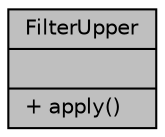 digraph "FilterUpper"
{
 // LATEX_PDF_SIZE
  edge [fontname="Helvetica",fontsize="10",labelfontname="Helvetica",labelfontsize="10"];
  node [fontname="Helvetica",fontsize="10",shape=record];
  Node1 [label="{FilterUpper\n||+ apply()\l}",height=0.2,width=0.4,color="black", fillcolor="grey75", style="filled", fontcolor="black",tooltip="The implementation of the \"upper\" filter."];
}

